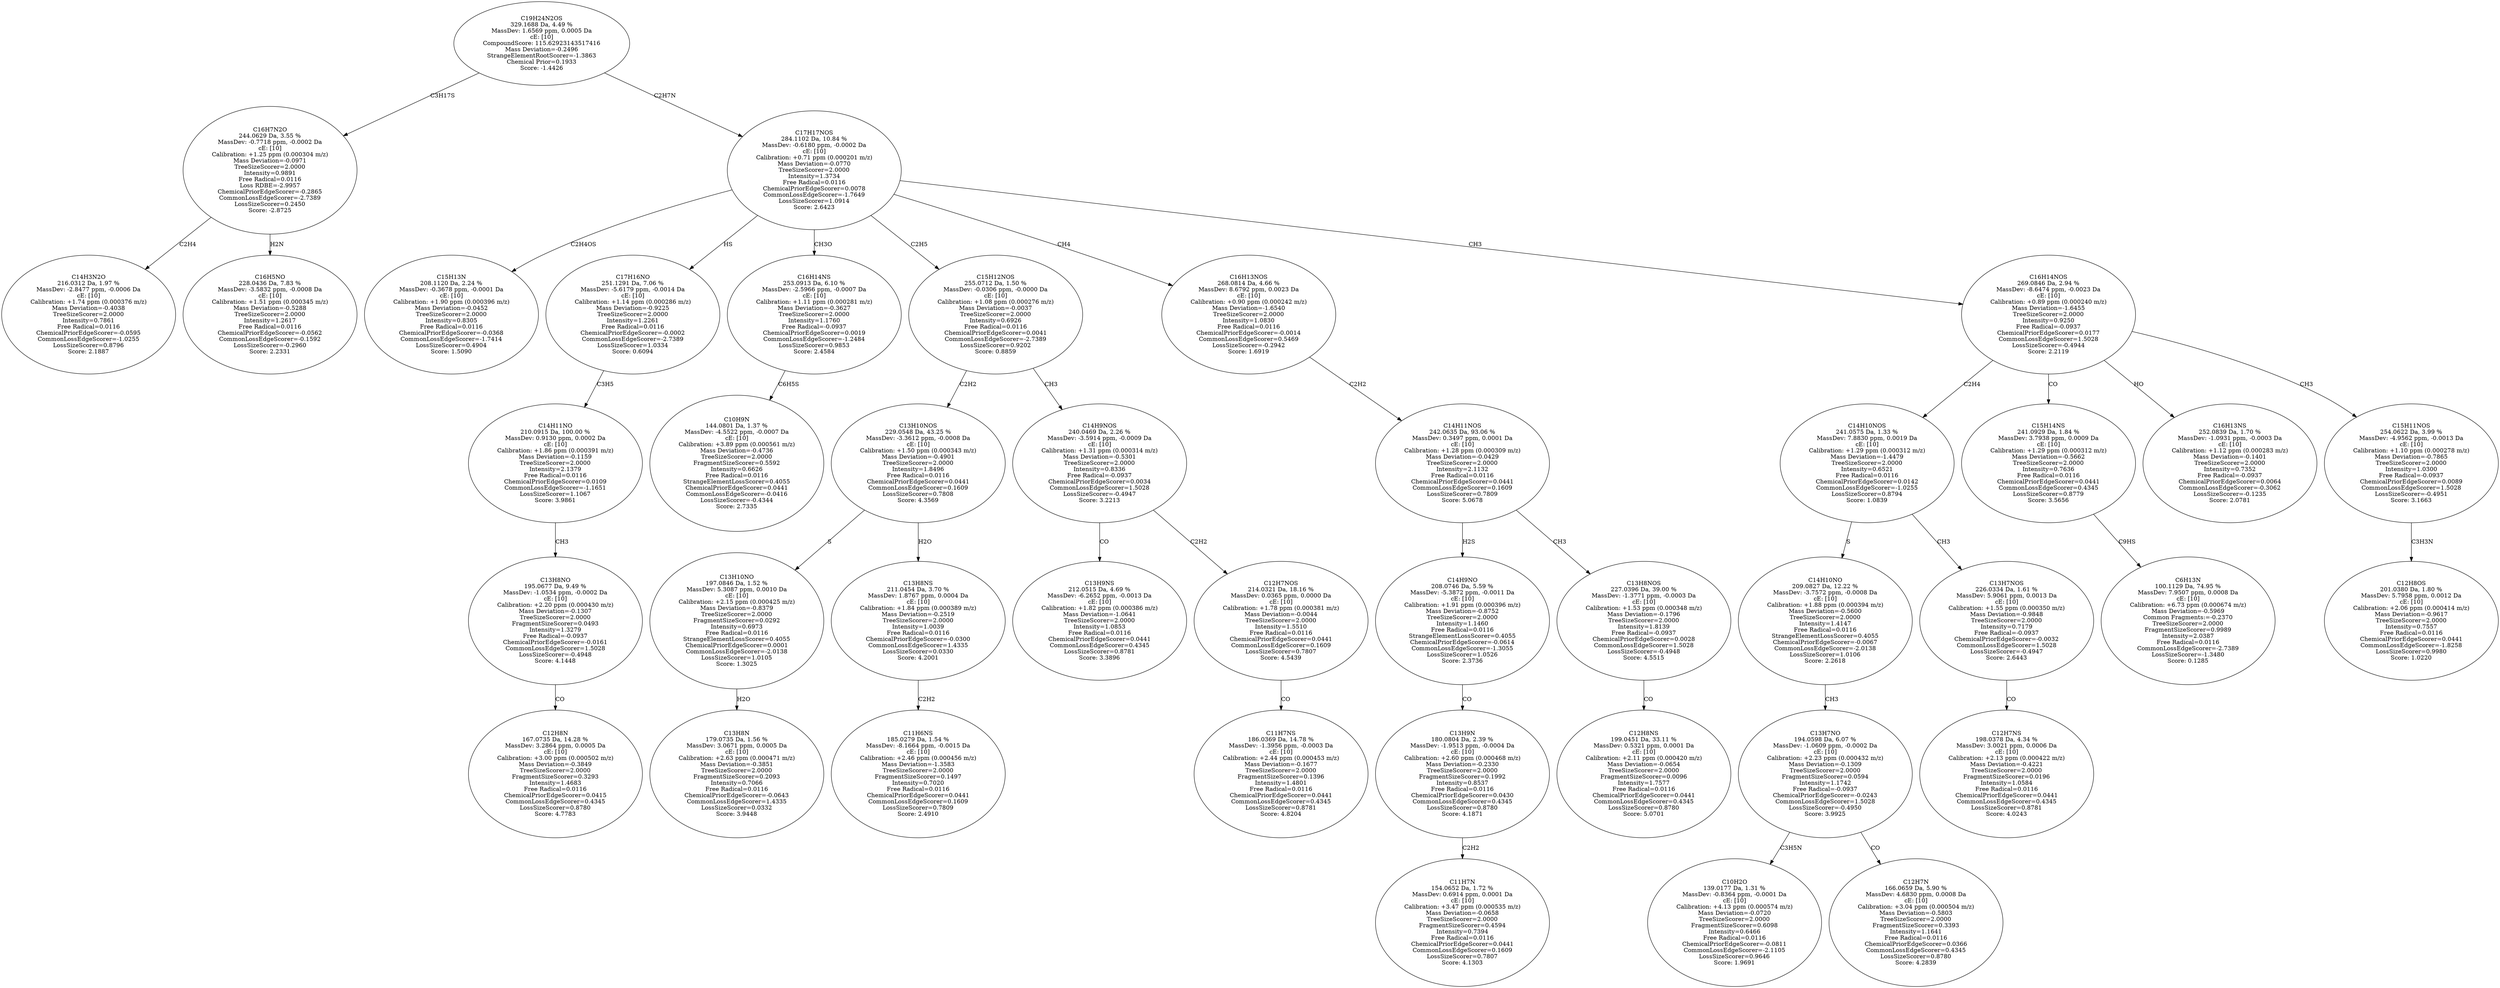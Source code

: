 strict digraph {
v1 [label="C14H3N2O\n216.0312 Da, 1.97 %\nMassDev: -2.8477 ppm, -0.0006 Da\ncE: [10]\nCalibration: +1.74 ppm (0.000376 m/z)\nMass Deviation=-0.4038\nTreeSizeScorer=2.0000\nIntensity=0.7861\nFree Radical=0.0116\nChemicalPriorEdgeScorer=-0.0595\nCommonLossEdgeScorer=-1.0255\nLossSizeScorer=0.8796\nScore: 2.1887"];
v2 [label="C16H5NO\n228.0436 Da, 7.83 %\nMassDev: -3.5832 ppm, -0.0008 Da\ncE: [10]\nCalibration: +1.51 ppm (0.000345 m/z)\nMass Deviation=-0.5288\nTreeSizeScorer=2.0000\nIntensity=1.2617\nFree Radical=0.0116\nChemicalPriorEdgeScorer=-0.0562\nCommonLossEdgeScorer=-0.1592\nLossSizeScorer=-0.2960\nScore: 2.2331"];
v3 [label="C16H7N2O\n244.0629 Da, 3.55 %\nMassDev: -0.7718 ppm, -0.0002 Da\ncE: [10]\nCalibration: +1.25 ppm (0.000304 m/z)\nMass Deviation=-0.0971\nTreeSizeScorer=2.0000\nIntensity=0.9891\nFree Radical=0.0116\nLoss RDBE=-2.9957\nChemicalPriorEdgeScorer=-0.2865\nCommonLossEdgeScorer=-2.7389\nLossSizeScorer=0.2450\nScore: -2.8725"];
v4 [label="C15H13N\n208.1120 Da, 2.24 %\nMassDev: -0.3678 ppm, -0.0001 Da\ncE: [10]\nCalibration: +1.90 ppm (0.000396 m/z)\nMass Deviation=-0.0452\nTreeSizeScorer=2.0000\nIntensity=0.8305\nFree Radical=0.0116\nChemicalPriorEdgeScorer=-0.0368\nCommonLossEdgeScorer=-1.7414\nLossSizeScorer=0.4904\nScore: 1.5090"];
v5 [label="C12H8N\n167.0735 Da, 14.28 %\nMassDev: 3.2864 ppm, 0.0005 Da\ncE: [10]\nCalibration: +3.00 ppm (0.000502 m/z)\nMass Deviation=-0.3849\nTreeSizeScorer=2.0000\nFragmentSizeScorer=0.3293\nIntensity=1.4683\nFree Radical=0.0116\nChemicalPriorEdgeScorer=0.0415\nCommonLossEdgeScorer=0.4345\nLossSizeScorer=0.8780\nScore: 4.7783"];
v6 [label="C13H8NO\n195.0677 Da, 9.49 %\nMassDev: -1.0534 ppm, -0.0002 Da\ncE: [10]\nCalibration: +2.20 ppm (0.000430 m/z)\nMass Deviation=-0.1307\nTreeSizeScorer=2.0000\nFragmentSizeScorer=0.0493\nIntensity=1.3279\nFree Radical=-0.0937\nChemicalPriorEdgeScorer=-0.0161\nCommonLossEdgeScorer=1.5028\nLossSizeScorer=-0.4948\nScore: 4.1448"];
v7 [label="C14H11NO\n210.0915 Da, 100.00 %\nMassDev: 0.9130 ppm, 0.0002 Da\ncE: [10]\nCalibration: +1.86 ppm (0.000391 m/z)\nMass Deviation=-0.1159\nTreeSizeScorer=2.0000\nIntensity=2.1379\nFree Radical=0.0116\nChemicalPriorEdgeScorer=0.0109\nCommonLossEdgeScorer=-1.1651\nLossSizeScorer=1.1067\nScore: 3.9861"];
v8 [label="C17H16NO\n251.1291 Da, 7.06 %\nMassDev: -5.6179 ppm, -0.0014 Da\ncE: [10]\nCalibration: +1.14 ppm (0.000286 m/z)\nMass Deviation=-0.9225\nTreeSizeScorer=2.0000\nIntensity=1.2261\nFree Radical=0.0116\nChemicalPriorEdgeScorer=-0.0002\nCommonLossEdgeScorer=-2.7389\nLossSizeScorer=1.0334\nScore: 0.6094"];
v9 [label="C10H9N\n144.0801 Da, 1.37 %\nMassDev: -4.5522 ppm, -0.0007 Da\ncE: [10]\nCalibration: +3.89 ppm (0.000561 m/z)\nMass Deviation=-0.4736\nTreeSizeScorer=2.0000\nFragmentSizeScorer=0.5592\nIntensity=0.6626\nFree Radical=0.0116\nStrangeElementLossScorer=0.4055\nChemicalPriorEdgeScorer=0.0441\nCommonLossEdgeScorer=-0.0416\nLossSizeScorer=-0.4344\nScore: 2.7335"];
v10 [label="C16H14NS\n253.0913 Da, 6.10 %\nMassDev: -2.5966 ppm, -0.0007 Da\ncE: [10]\nCalibration: +1.11 ppm (0.000281 m/z)\nMass Deviation=-0.3627\nTreeSizeScorer=2.0000\nIntensity=1.1760\nFree Radical=-0.0937\nChemicalPriorEdgeScorer=0.0019\nCommonLossEdgeScorer=-1.2484\nLossSizeScorer=0.9853\nScore: 2.4584"];
v11 [label="C13H8N\n179.0735 Da, 1.56 %\nMassDev: 3.0671 ppm, 0.0005 Da\ncE: [10]\nCalibration: +2.63 ppm (0.000471 m/z)\nMass Deviation=-0.3851\nTreeSizeScorer=2.0000\nFragmentSizeScorer=0.2093\nIntensity=0.7066\nFree Radical=0.0116\nChemicalPriorEdgeScorer=-0.0643\nCommonLossEdgeScorer=1.4335\nLossSizeScorer=0.0332\nScore: 3.9448"];
v12 [label="C13H10NO\n197.0846 Da, 1.52 %\nMassDev: 5.3087 ppm, 0.0010 Da\ncE: [10]\nCalibration: +2.15 ppm (0.000425 m/z)\nMass Deviation=-0.8379\nTreeSizeScorer=2.0000\nFragmentSizeScorer=0.0292\nIntensity=0.6973\nFree Radical=0.0116\nStrangeElementLossScorer=0.4055\nChemicalPriorEdgeScorer=0.0001\nCommonLossEdgeScorer=-2.0138\nLossSizeScorer=1.0105\nScore: 1.3025"];
v13 [label="C11H6NS\n185.0279 Da, 1.54 %\nMassDev: -8.1664 ppm, -0.0015 Da\ncE: [10]\nCalibration: +2.46 ppm (0.000456 m/z)\nMass Deviation=-1.3583\nTreeSizeScorer=2.0000\nFragmentSizeScorer=0.1497\nIntensity=0.7020\nFree Radical=0.0116\nChemicalPriorEdgeScorer=0.0441\nCommonLossEdgeScorer=0.1609\nLossSizeScorer=0.7809\nScore: 2.4910"];
v14 [label="C13H8NS\n211.0454 Da, 3.70 %\nMassDev: 1.8767 ppm, 0.0004 Da\ncE: [10]\nCalibration: +1.84 ppm (0.000389 m/z)\nMass Deviation=-0.2519\nTreeSizeScorer=2.0000\nIntensity=1.0039\nFree Radical=0.0116\nChemicalPriorEdgeScorer=-0.0300\nCommonLossEdgeScorer=1.4335\nLossSizeScorer=0.0330\nScore: 4.2001"];
v15 [label="C13H10NOS\n229.0548 Da, 43.25 %\nMassDev: -3.3612 ppm, -0.0008 Da\ncE: [10]\nCalibration: +1.50 ppm (0.000343 m/z)\nMass Deviation=-0.4901\nTreeSizeScorer=2.0000\nIntensity=1.8496\nFree Radical=0.0116\nChemicalPriorEdgeScorer=0.0441\nCommonLossEdgeScorer=0.1609\nLossSizeScorer=0.7808\nScore: 4.3569"];
v16 [label="C13H9NS\n212.0515 Da, 4.69 %\nMassDev: -6.2652 ppm, -0.0013 Da\ncE: [10]\nCalibration: +1.82 ppm (0.000386 m/z)\nMass Deviation=-1.0641\nTreeSizeScorer=2.0000\nIntensity=1.0853\nFree Radical=0.0116\nChemicalPriorEdgeScorer=0.0441\nCommonLossEdgeScorer=0.4345\nLossSizeScorer=0.8781\nScore: 3.3896"];
v17 [label="C11H7NS\n186.0369 Da, 14.78 %\nMassDev: -1.3956 ppm, -0.0003 Da\ncE: [10]\nCalibration: +2.44 ppm (0.000453 m/z)\nMass Deviation=-0.1677\nTreeSizeScorer=2.0000\nFragmentSizeScorer=0.1396\nIntensity=1.4801\nFree Radical=0.0116\nChemicalPriorEdgeScorer=0.0441\nCommonLossEdgeScorer=0.4345\nLossSizeScorer=0.8781\nScore: 4.8204"];
v18 [label="C12H7NOS\n214.0321 Da, 18.16 %\nMassDev: 0.0365 ppm, 0.0000 Da\ncE: [10]\nCalibration: +1.78 ppm (0.000381 m/z)\nMass Deviation=-0.0044\nTreeSizeScorer=2.0000\nIntensity=1.5510\nFree Radical=0.0116\nChemicalPriorEdgeScorer=0.0441\nCommonLossEdgeScorer=0.1609\nLossSizeScorer=0.7807\nScore: 4.5439"];
v19 [label="C14H9NOS\n240.0469 Da, 2.26 %\nMassDev: -3.5914 ppm, -0.0009 Da\ncE: [10]\nCalibration: +1.31 ppm (0.000314 m/z)\nMass Deviation=-0.5301\nTreeSizeScorer=2.0000\nIntensity=0.8336\nFree Radical=-0.0937\nChemicalPriorEdgeScorer=0.0034\nCommonLossEdgeScorer=1.5028\nLossSizeScorer=-0.4947\nScore: 3.2213"];
v20 [label="C15H12NOS\n255.0712 Da, 1.50 %\nMassDev: -0.0306 ppm, -0.0000 Da\ncE: [10]\nCalibration: +1.08 ppm (0.000276 m/z)\nMass Deviation=-0.0037\nTreeSizeScorer=2.0000\nIntensity=0.6926\nFree Radical=0.0116\nChemicalPriorEdgeScorer=0.0041\nCommonLossEdgeScorer=-2.7389\nLossSizeScorer=0.9202\nScore: 0.8859"];
v21 [label="C11H7N\n154.0652 Da, 1.72 %\nMassDev: 0.6914 ppm, 0.0001 Da\ncE: [10]\nCalibration: +3.47 ppm (0.000535 m/z)\nMass Deviation=-0.0658\nTreeSizeScorer=2.0000\nFragmentSizeScorer=0.4594\nIntensity=0.7394\nFree Radical=0.0116\nChemicalPriorEdgeScorer=0.0441\nCommonLossEdgeScorer=0.1609\nLossSizeScorer=0.7807\nScore: 4.1303"];
v22 [label="C13H9N\n180.0804 Da, 2.39 %\nMassDev: -1.9513 ppm, -0.0004 Da\ncE: [10]\nCalibration: +2.60 ppm (0.000468 m/z)\nMass Deviation=-0.2330\nTreeSizeScorer=2.0000\nFragmentSizeScorer=0.1992\nIntensity=0.8537\nFree Radical=0.0116\nChemicalPriorEdgeScorer=0.0430\nCommonLossEdgeScorer=0.4345\nLossSizeScorer=0.8780\nScore: 4.1871"];
v23 [label="C14H9NO\n208.0746 Da, 5.59 %\nMassDev: -5.3872 ppm, -0.0011 Da\ncE: [10]\nCalibration: +1.91 ppm (0.000396 m/z)\nMass Deviation=-0.8752\nTreeSizeScorer=2.0000\nIntensity=1.1460\nFree Radical=0.0116\nStrangeElementLossScorer=0.4055\nChemicalPriorEdgeScorer=-0.0614\nCommonLossEdgeScorer=-1.3055\nLossSizeScorer=1.0526\nScore: 2.3736"];
v24 [label="C12H8NS\n199.0451 Da, 33.11 %\nMassDev: 0.5321 ppm, 0.0001 Da\ncE: [10]\nCalibration: +2.11 ppm (0.000420 m/z)\nMass Deviation=-0.0654\nTreeSizeScorer=2.0000\nFragmentSizeScorer=0.0096\nIntensity=1.7577\nFree Radical=0.0116\nChemicalPriorEdgeScorer=0.0441\nCommonLossEdgeScorer=0.4345\nLossSizeScorer=0.8780\nScore: 5.0701"];
v25 [label="C13H8NOS\n227.0396 Da, 39.00 %\nMassDev: -1.3771 ppm, -0.0003 Da\ncE: [10]\nCalibration: +1.53 ppm (0.000348 m/z)\nMass Deviation=-0.1796\nTreeSizeScorer=2.0000\nIntensity=1.8139\nFree Radical=-0.0937\nChemicalPriorEdgeScorer=0.0028\nCommonLossEdgeScorer=1.5028\nLossSizeScorer=-0.4948\nScore: 4.5515"];
v26 [label="C14H11NOS\n242.0635 Da, 93.06 %\nMassDev: 0.3497 ppm, 0.0001 Da\ncE: [10]\nCalibration: +1.28 ppm (0.000309 m/z)\nMass Deviation=-0.0429\nTreeSizeScorer=2.0000\nIntensity=2.1132\nFree Radical=0.0116\nChemicalPriorEdgeScorer=0.0441\nCommonLossEdgeScorer=0.1609\nLossSizeScorer=0.7809\nScore: 5.0678"];
v27 [label="C16H13NOS\n268.0814 Da, 4.66 %\nMassDev: 8.6792 ppm, 0.0023 Da\ncE: [10]\nCalibration: +0.90 ppm (0.000242 m/z)\nMass Deviation=-1.6540\nTreeSizeScorer=2.0000\nIntensity=1.0830\nFree Radical=0.0116\nChemicalPriorEdgeScorer=-0.0014\nCommonLossEdgeScorer=0.5469\nLossSizeScorer=-0.2942\nScore: 1.6919"];
v28 [label="C10H2O\n139.0177 Da, 1.31 %\nMassDev: -0.8364 ppm, -0.0001 Da\ncE: [10]\nCalibration: +4.13 ppm (0.000574 m/z)\nMass Deviation=-0.0720\nTreeSizeScorer=2.0000\nFragmentSizeScorer=0.6098\nIntensity=0.6466\nFree Radical=0.0116\nChemicalPriorEdgeScorer=-0.0811\nCommonLossEdgeScorer=-2.1105\nLossSizeScorer=0.9646\nScore: 1.9691"];
v29 [label="C12H7N\n166.0659 Da, 5.90 %\nMassDev: 4.6830 ppm, 0.0008 Da\ncE: [10]\nCalibration: +3.04 ppm (0.000504 m/z)\nMass Deviation=-0.5803\nTreeSizeScorer=2.0000\nFragmentSizeScorer=0.3393\nIntensity=1.1641\nFree Radical=0.0116\nChemicalPriorEdgeScorer=0.0366\nCommonLossEdgeScorer=0.4345\nLossSizeScorer=0.8780\nScore: 4.2839"];
v30 [label="C13H7NO\n194.0598 Da, 6.07 %\nMassDev: -1.0609 ppm, -0.0002 Da\ncE: [10]\nCalibration: +2.23 ppm (0.000432 m/z)\nMass Deviation=-0.1309\nTreeSizeScorer=2.0000\nFragmentSizeScorer=0.0594\nIntensity=1.1742\nFree Radical=-0.0937\nChemicalPriorEdgeScorer=-0.0243\nCommonLossEdgeScorer=1.5028\nLossSizeScorer=-0.4950\nScore: 3.9925"];
v31 [label="C14H10NO\n209.0827 Da, 12.22 %\nMassDev: -3.7572 ppm, -0.0008 Da\ncE: [10]\nCalibration: +1.88 ppm (0.000394 m/z)\nMass Deviation=-0.5600\nTreeSizeScorer=2.0000\nIntensity=1.4147\nFree Radical=0.0116\nStrangeElementLossScorer=0.4055\nChemicalPriorEdgeScorer=-0.0067\nCommonLossEdgeScorer=-2.0138\nLossSizeScorer=1.0106\nScore: 2.2618"];
v32 [label="C12H7NS\n198.0378 Da, 4.34 %\nMassDev: 3.0021 ppm, 0.0006 Da\ncE: [10]\nCalibration: +2.13 ppm (0.000422 m/z)\nMass Deviation=-0.4221\nTreeSizeScorer=2.0000\nFragmentSizeScorer=0.0196\nIntensity=1.0584\nFree Radical=0.0116\nChemicalPriorEdgeScorer=0.0441\nCommonLossEdgeScorer=0.4345\nLossSizeScorer=0.8781\nScore: 4.0243"];
v33 [label="C13H7NOS\n226.0334 Da, 1.61 %\nMassDev: 5.9061 ppm, 0.0013 Da\ncE: [10]\nCalibration: +1.55 ppm (0.000350 m/z)\nMass Deviation=-0.9848\nTreeSizeScorer=2.0000\nIntensity=0.7179\nFree Radical=-0.0937\nChemicalPriorEdgeScorer=-0.0032\nCommonLossEdgeScorer=1.5028\nLossSizeScorer=-0.4947\nScore: 2.6443"];
v34 [label="C14H10NOS\n241.0575 Da, 1.33 %\nMassDev: 7.8830 ppm, 0.0019 Da\ncE: [10]\nCalibration: +1.29 ppm (0.000312 m/z)\nMass Deviation=-1.4479\nTreeSizeScorer=2.0000\nIntensity=0.6521\nFree Radical=0.0116\nChemicalPriorEdgeScorer=0.0142\nCommonLossEdgeScorer=-1.0255\nLossSizeScorer=0.8794\nScore: 1.0839"];
v35 [label="C6H13N\n100.1129 Da, 74.95 %\nMassDev: 7.9507 ppm, 0.0008 Da\ncE: [10]\nCalibration: +6.73 ppm (0.000674 m/z)\nMass Deviation=-0.5969\nCommon Fragments:=-0.2370\nTreeSizeScorer=2.0000\nFragmentSizeScorer=0.9989\nIntensity=2.0387\nFree Radical=0.0116\nCommonLossEdgeScorer=-2.7389\nLossSizeScorer=-1.3480\nScore: 0.1285"];
v36 [label="C15H14NS\n241.0929 Da, 1.84 %\nMassDev: 3.7938 ppm, 0.0009 Da\ncE: [10]\nCalibration: +1.29 ppm (0.000312 m/z)\nMass Deviation=-0.5662\nTreeSizeScorer=2.0000\nIntensity=0.7636\nFree Radical=0.0116\nChemicalPriorEdgeScorer=0.0441\nCommonLossEdgeScorer=0.4345\nLossSizeScorer=0.8779\nScore: 3.5656"];
v37 [label="C16H13NS\n252.0839 Da, 1.70 %\nMassDev: -1.0931 ppm, -0.0003 Da\ncE: [10]\nCalibration: +1.12 ppm (0.000283 m/z)\nMass Deviation=-0.1401\nTreeSizeScorer=2.0000\nIntensity=0.7352\nFree Radical=-0.0937\nChemicalPriorEdgeScorer=0.0064\nCommonLossEdgeScorer=-0.3062\nLossSizeScorer=-0.1235\nScore: 2.0781"];
v38 [label="C12H8OS\n201.0380 Da, 1.80 %\nMassDev: 5.7958 ppm, 0.0012 Da\ncE: [10]\nCalibration: +2.06 ppm (0.000414 m/z)\nMass Deviation=-0.9617\nTreeSizeScorer=2.0000\nIntensity=0.7557\nFree Radical=0.0116\nChemicalPriorEdgeScorer=0.0441\nCommonLossEdgeScorer=-1.8258\nLossSizeScorer=0.9980\nScore: 1.0220"];
v39 [label="C15H11NOS\n254.0622 Da, 3.99 %\nMassDev: -4.9562 ppm, -0.0013 Da\ncE: [10]\nCalibration: +1.10 ppm (0.000278 m/z)\nMass Deviation=-0.7865\nTreeSizeScorer=2.0000\nIntensity=1.0300\nFree Radical=-0.0937\nChemicalPriorEdgeScorer=0.0089\nCommonLossEdgeScorer=1.5028\nLossSizeScorer=-0.4951\nScore: 3.1663"];
v40 [label="C16H14NOS\n269.0846 Da, 2.94 %\nMassDev: -8.6474 ppm, -0.0023 Da\ncE: [10]\nCalibration: +0.89 ppm (0.000240 m/z)\nMass Deviation=-1.6455\nTreeSizeScorer=2.0000\nIntensity=0.9250\nFree Radical=-0.0937\nChemicalPriorEdgeScorer=0.0177\nCommonLossEdgeScorer=1.5028\nLossSizeScorer=-0.4944\nScore: 2.2119"];
v41 [label="C17H17NOS\n284.1102 Da, 10.84 %\nMassDev: -0.6180 ppm, -0.0002 Da\ncE: [10]\nCalibration: +0.71 ppm (0.000201 m/z)\nMass Deviation=-0.0770\nTreeSizeScorer=2.0000\nIntensity=1.3734\nFree Radical=0.0116\nChemicalPriorEdgeScorer=0.0078\nCommonLossEdgeScorer=-1.7649\nLossSizeScorer=1.0914\nScore: 2.6423"];
v42 [label="C19H24N2OS\n329.1688 Da, 4.49 %\nMassDev: 1.6569 ppm, 0.0005 Da\ncE: [10]\nCompoundScore: 115.62923143517416\nMass Deviation=-0.2496\nStrangeElementRootScorer=-1.3863\nChemical Prior=0.1933\nScore: -1.4426"];
v3 -> v1 [label="C2H4"];
v3 -> v2 [label="H2N"];
v42 -> v3 [label="C3H17S"];
v41 -> v4 [label="C2H4OS"];
v6 -> v5 [label="CO"];
v7 -> v6 [label="CH3"];
v8 -> v7 [label="C3H5"];
v41 -> v8 [label="HS"];
v10 -> v9 [label="C6H5S"];
v41 -> v10 [label="CH3O"];
v12 -> v11 [label="H2O"];
v15 -> v12 [label="S"];
v14 -> v13 [label="C2H2"];
v15 -> v14 [label="H2O"];
v20 -> v15 [label="C2H2"];
v19 -> v16 [label="CO"];
v18 -> v17 [label="CO"];
v19 -> v18 [label="C2H2"];
v20 -> v19 [label="CH3"];
v41 -> v20 [label="C2H5"];
v22 -> v21 [label="C2H2"];
v23 -> v22 [label="CO"];
v26 -> v23 [label="H2S"];
v25 -> v24 [label="CO"];
v26 -> v25 [label="CH3"];
v27 -> v26 [label="C2H2"];
v41 -> v27 [label="CH4"];
v30 -> v28 [label="C3H5N"];
v30 -> v29 [label="CO"];
v31 -> v30 [label="CH3"];
v34 -> v31 [label="S"];
v33 -> v32 [label="CO"];
v34 -> v33 [label="CH3"];
v40 -> v34 [label="C2H4"];
v36 -> v35 [label="C9HS"];
v40 -> v36 [label="CO"];
v40 -> v37 [label="HO"];
v39 -> v38 [label="C3H3N"];
v40 -> v39 [label="CH3"];
v41 -> v40 [label="CH3"];
v42 -> v41 [label="C2H7N"];
}